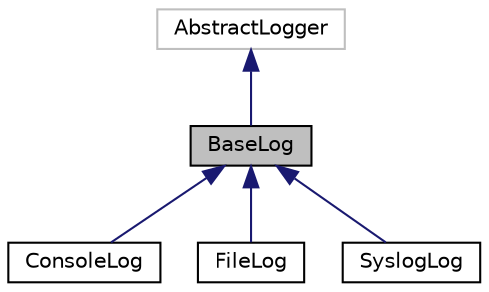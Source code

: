 digraph "BaseLog"
{
  edge [fontname="Helvetica",fontsize="10",labelfontname="Helvetica",labelfontsize="10"];
  node [fontname="Helvetica",fontsize="10",shape=record];
  Node1 [label="BaseLog",height=0.2,width=0.4,color="black", fillcolor="grey75", style="filled", fontcolor="black"];
  Node2 -> Node1 [dir="back",color="midnightblue",fontsize="10",style="solid",fontname="Helvetica"];
  Node2 [label="AbstractLogger",height=0.2,width=0.4,color="grey75", fillcolor="white", style="filled"];
  Node1 -> Node3 [dir="back",color="midnightblue",fontsize="10",style="solid",fontname="Helvetica"];
  Node3 [label="ConsoleLog",height=0.2,width=0.4,color="black", fillcolor="white", style="filled",URL="$class_cake_1_1_log_1_1_engine_1_1_console_log.html"];
  Node1 -> Node4 [dir="back",color="midnightblue",fontsize="10",style="solid",fontname="Helvetica"];
  Node4 [label="FileLog",height=0.2,width=0.4,color="black", fillcolor="white", style="filled",URL="$class_cake_1_1_log_1_1_engine_1_1_file_log.html"];
  Node1 -> Node5 [dir="back",color="midnightblue",fontsize="10",style="solid",fontname="Helvetica"];
  Node5 [label="SyslogLog",height=0.2,width=0.4,color="black", fillcolor="white", style="filled",URL="$class_cake_1_1_log_1_1_engine_1_1_syslog_log.html"];
}
